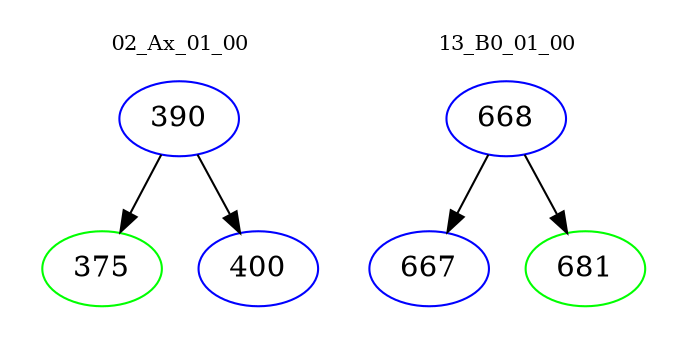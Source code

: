 digraph{
subgraph cluster_0 {
color = white
label = "02_Ax_01_00";
fontsize=10;
T0_390 [label="390", color="blue"]
T0_390 -> T0_375 [color="black"]
T0_375 [label="375", color="green"]
T0_390 -> T0_400 [color="black"]
T0_400 [label="400", color="blue"]
}
subgraph cluster_1 {
color = white
label = "13_B0_01_00";
fontsize=10;
T1_668 [label="668", color="blue"]
T1_668 -> T1_667 [color="black"]
T1_667 [label="667", color="blue"]
T1_668 -> T1_681 [color="black"]
T1_681 [label="681", color="green"]
}
}
